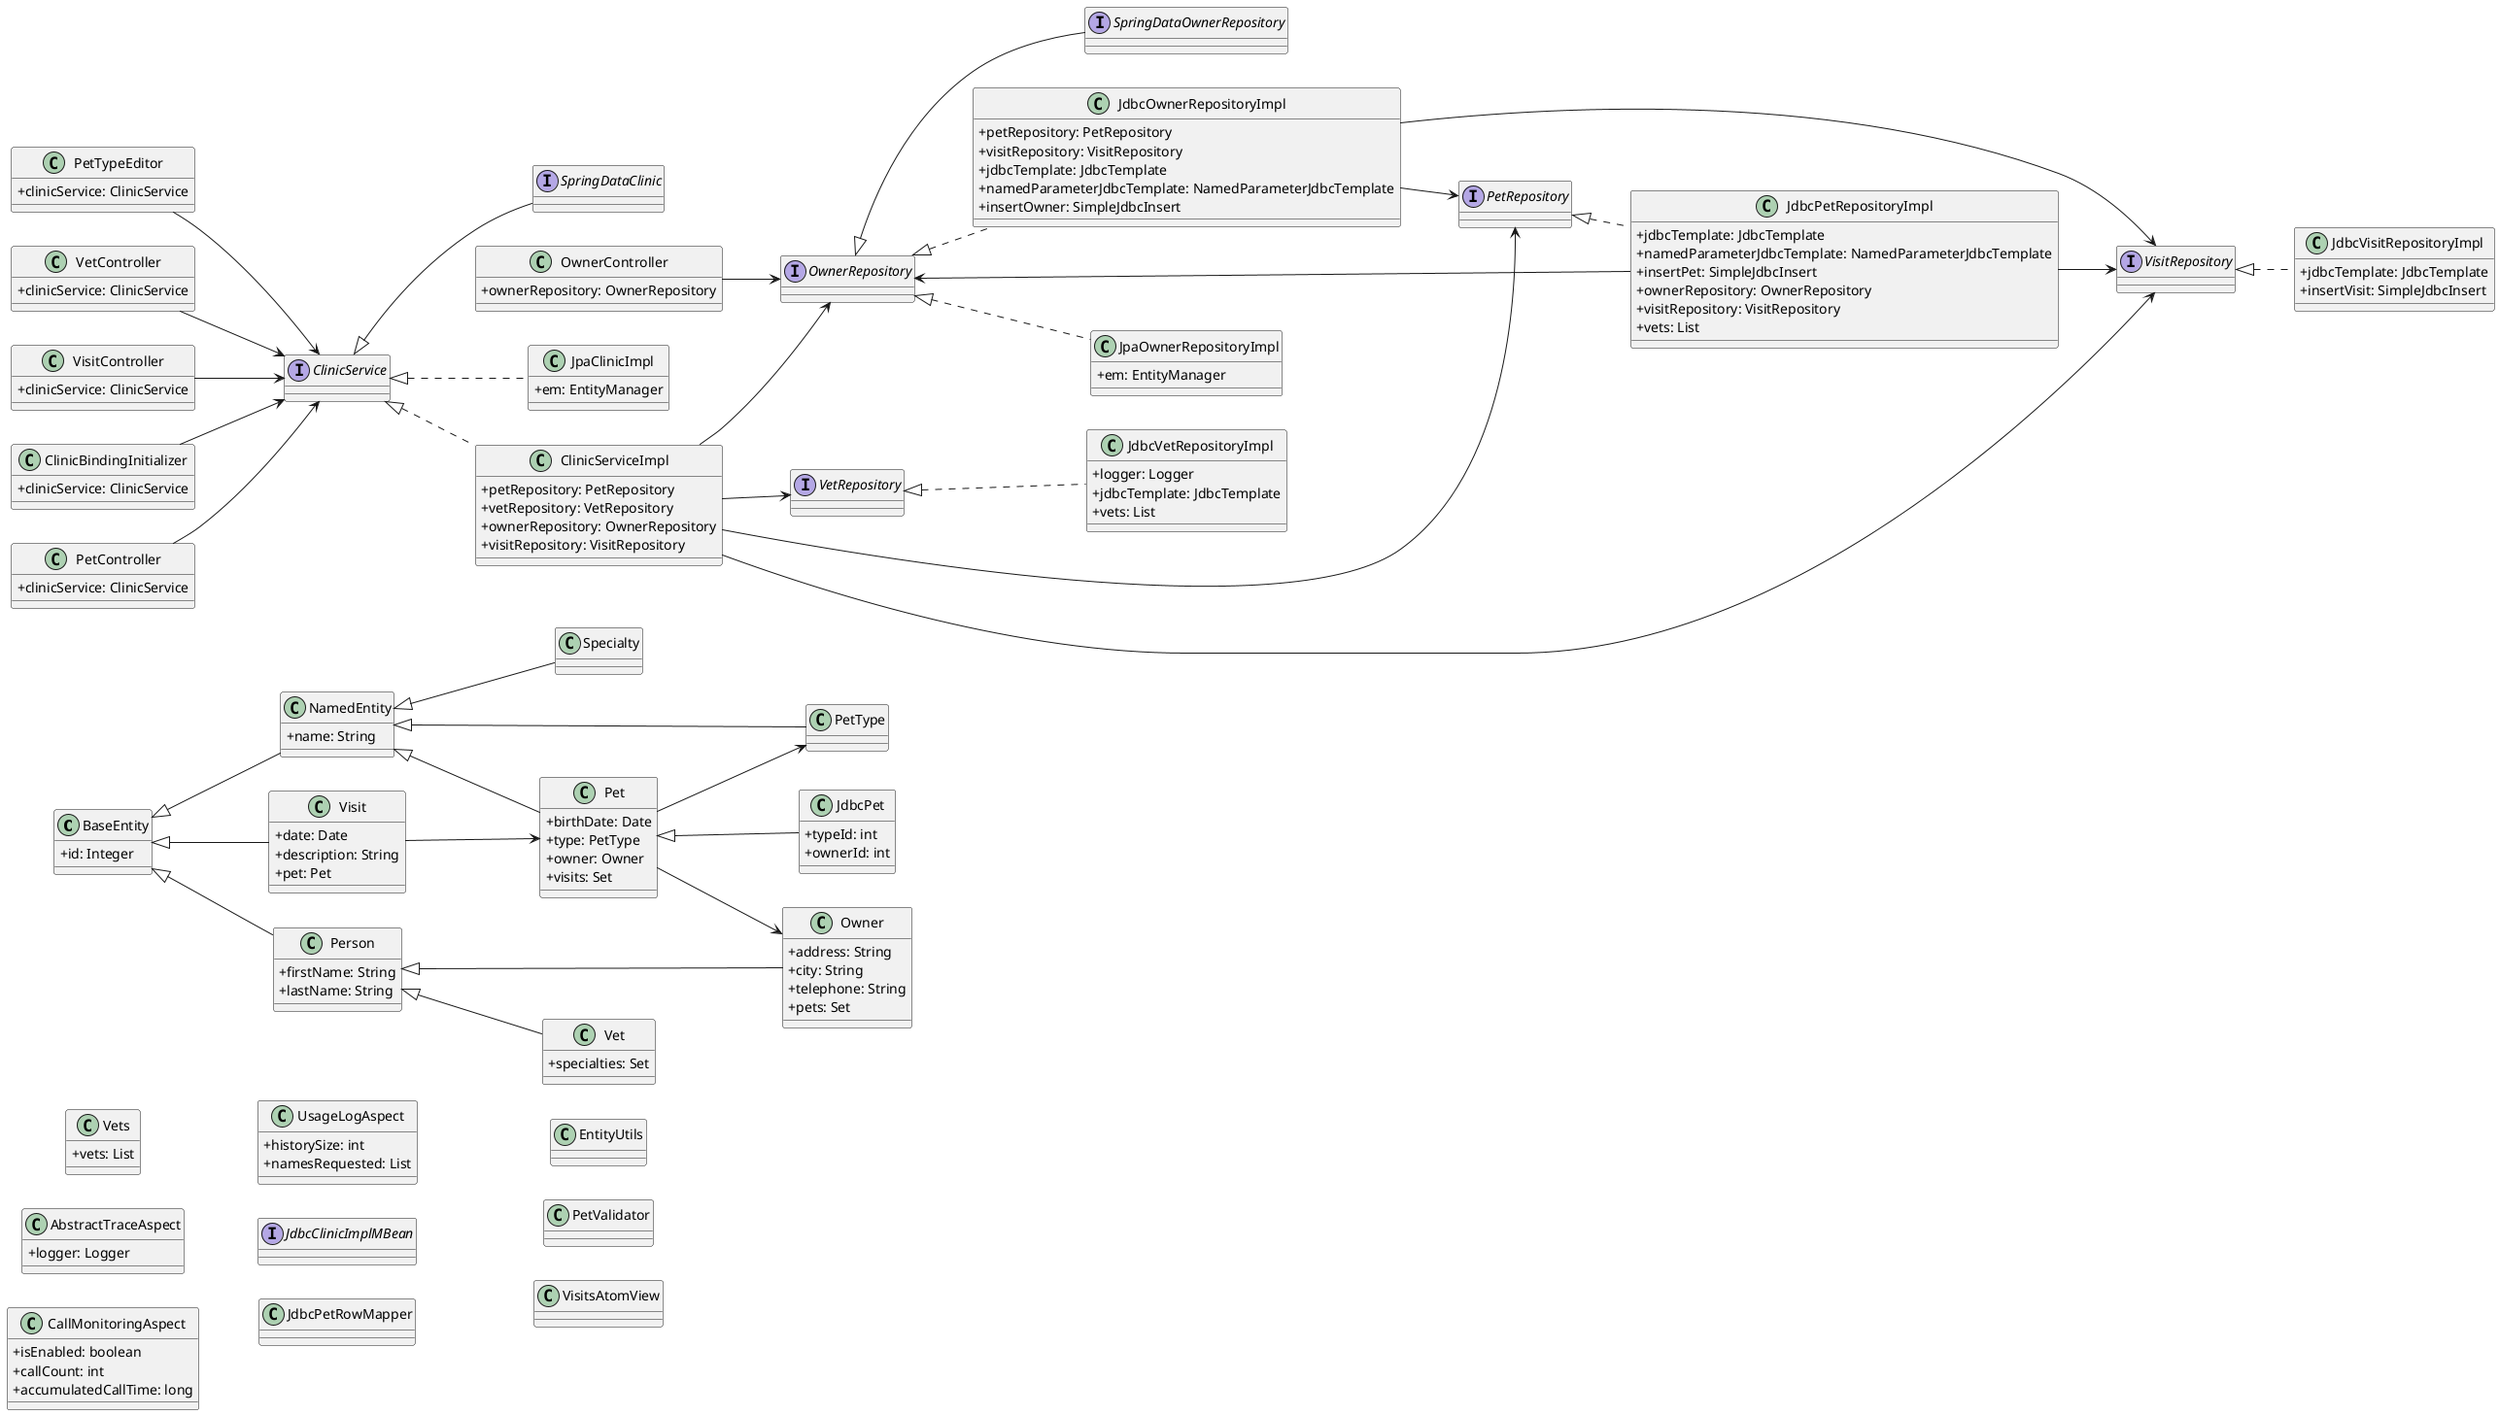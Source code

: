 @startuml
skinparam classAttributeIconSize 0
left to right direction
class BaseEntity {
  + id: Integer
}
class NamedEntity {
  + name: String
}
class Owner {
  + address: String
  + city: String
  + telephone: String
  + pets: Set
}
class Person {
  + firstName: String
  + lastName: String
}
class Pet {
  + birthDate: Date
  + type: PetType
  + owner: Owner
  + visits: Set
}
class PetType {
}
class Specialty {
}
class Vet {
  + specialties: Set
}
class Vets {
  + vets: List
}
class Visit {
  + date: Date
  + description: String
  + pet: Pet
}
class AbstractTraceAspect {
  + logger: Logger
}
class CallMonitoringAspect {
  + isEnabled: boolean
  + callCount: int
  + accumulatedCallTime: long
}
class UsageLogAspect {
  + historySize: int
  + namesRequested: List
}
interface OwnerRepository {
}
interface PetRepository {
}
interface VetRepository {
}
interface VisitRepository {
}
interface JdbcClinicImplMBean {
}
class JdbcOwnerRepositoryImpl {
  + petRepository: PetRepository
  + visitRepository: VisitRepository
  + jdbcTemplate: JdbcTemplate
  + namedParameterJdbcTemplate: NamedParameterJdbcTemplate
  + insertOwner: SimpleJdbcInsert
}
class JdbcPet {
  + typeId: int
  + ownerId: int
}
class JdbcPetRepositoryImpl {
  + jdbcTemplate: JdbcTemplate
  + namedParameterJdbcTemplate: NamedParameterJdbcTemplate
  + insertPet: SimpleJdbcInsert
  + ownerRepository: OwnerRepository
  + visitRepository: VisitRepository
  + vets: List
}
class JdbcPetRowMapper {
}
class JdbcVetRepositoryImpl {
  + logger: Logger
  + jdbcTemplate: JdbcTemplate
  + vets: List
}
class JdbcVisitRepositoryImpl {
  + jdbcTemplate: JdbcTemplate
  + insertVisit: SimpleJdbcInsert
}
class JpaClinicImpl {
  + em: EntityManager
}
class JpaOwnerRepositoryImpl {
  + em: EntityManager
}
interface SpringDataClinic {
}
interface SpringDataOwnerRepository {
}
interface ClinicService {
}
class ClinicServiceImpl {
  + petRepository: PetRepository
  + vetRepository: VetRepository
  + ownerRepository: OwnerRepository
  + visitRepository: VisitRepository
}
class EntityUtils {
}
class PetValidator {
}
class ClinicBindingInitializer {
  + clinicService: ClinicService
}
class OwnerController {
  + ownerRepository: OwnerRepository
}
class PetController {
  + clinicService: ClinicService
}
class PetTypeEditor {
  + clinicService: ClinicService
}
class VetController {
  + clinicService: ClinicService
}
class VisitController {
  + clinicService: ClinicService
}
class VisitsAtomView {
}
BaseEntity <|-- NamedEntity
BaseEntity <|-- Person
BaseEntity <|-- Visit
ClinicBindingInitializer --> ClinicService
ClinicService <|-- SpringDataClinic
ClinicService <|.. ClinicServiceImpl
ClinicService <|.. JpaClinicImpl
ClinicServiceImpl --> OwnerRepository
ClinicServiceImpl --> PetRepository
ClinicServiceImpl --> VetRepository
ClinicServiceImpl --> VisitRepository
JdbcOwnerRepositoryImpl --> PetRepository
JdbcOwnerRepositoryImpl --> VisitRepository
JdbcPetRepositoryImpl --> OwnerRepository
JdbcPetRepositoryImpl --> VisitRepository
NamedEntity <|-- Pet
NamedEntity <|-- PetType
NamedEntity <|-- Specialty
OwnerController --> OwnerRepository
OwnerRepository <|-- SpringDataOwnerRepository
OwnerRepository <|.. JdbcOwnerRepositoryImpl
OwnerRepository <|.. JpaOwnerRepositoryImpl
Person <|-- Owner
Person <|-- Vet
Pet --> Owner
Pet --> PetType
Pet <|-- JdbcPet
PetController --> ClinicService
PetRepository <|.. JdbcPetRepositoryImpl
PetTypeEditor --> ClinicService
VetController --> ClinicService
VetRepository <|.. JdbcVetRepositoryImpl
Visit --> Pet
VisitController --> ClinicService
VisitRepository <|.. JdbcVisitRepositoryImpl
@enduml